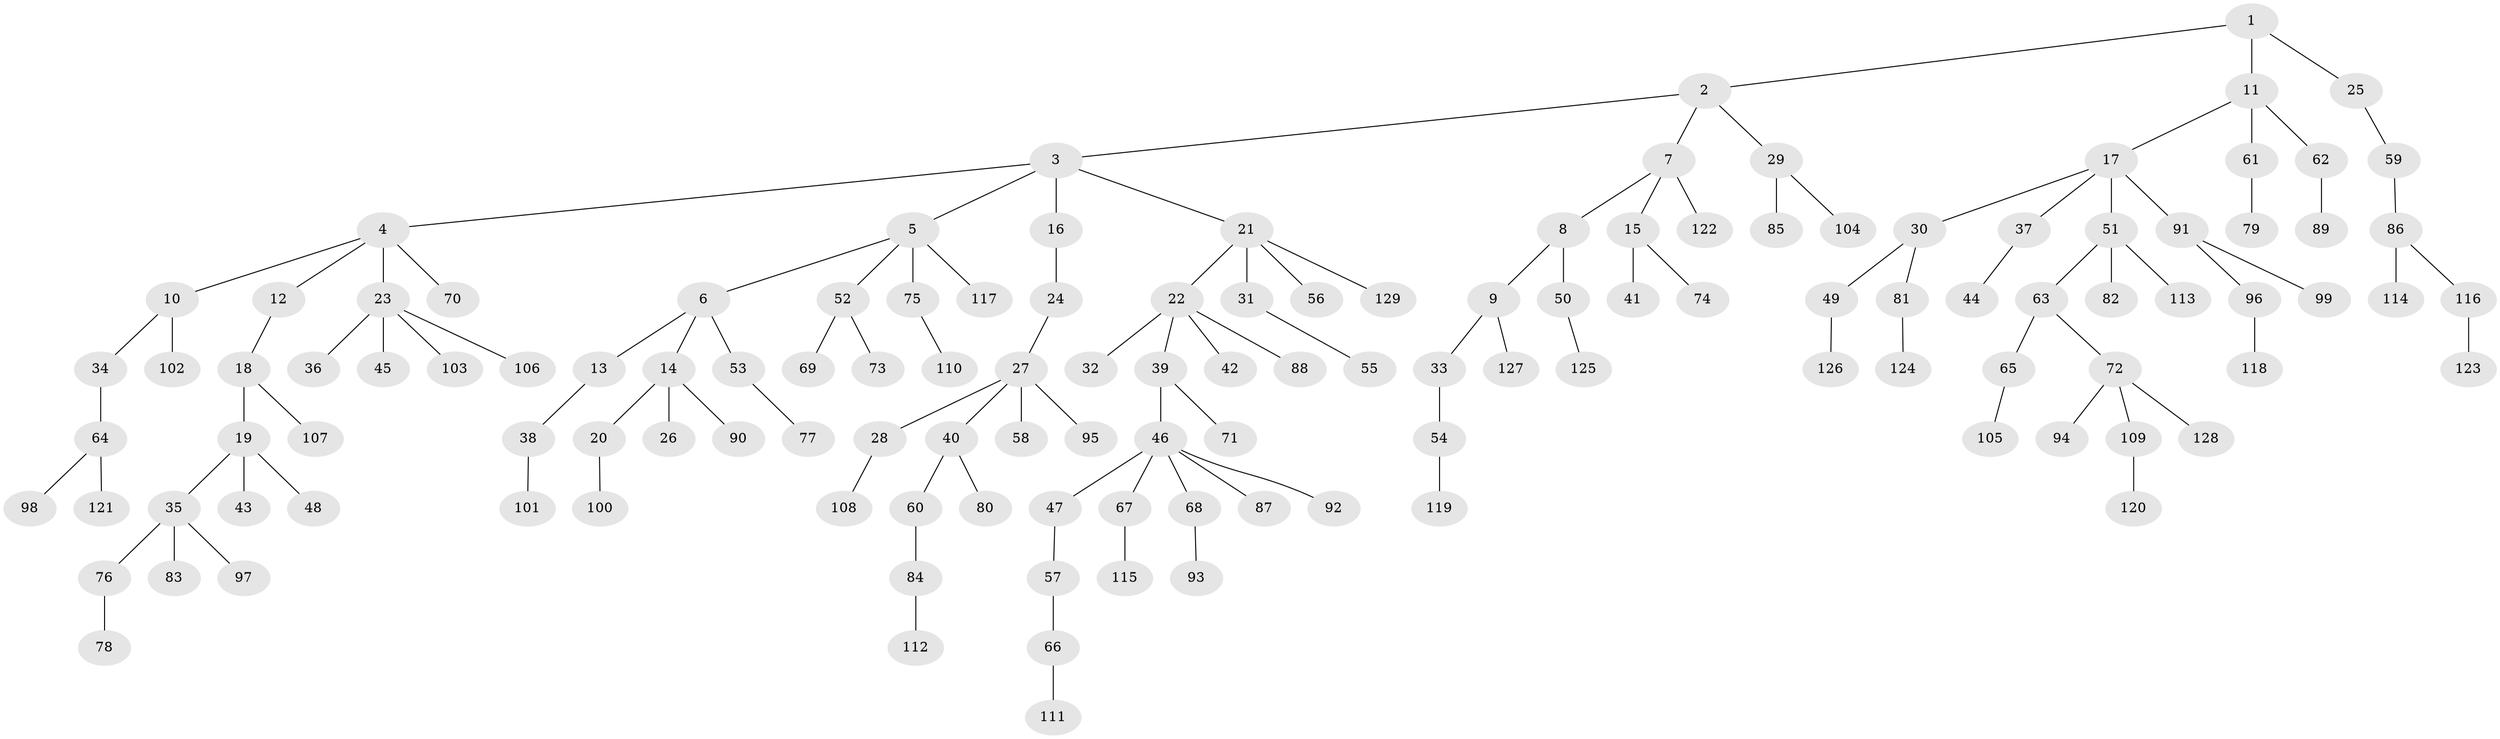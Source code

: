 // Generated by graph-tools (version 1.1) at 2025/26/03/09/25 03:26:31]
// undirected, 129 vertices, 128 edges
graph export_dot {
graph [start="1"]
  node [color=gray90,style=filled];
  1;
  2;
  3;
  4;
  5;
  6;
  7;
  8;
  9;
  10;
  11;
  12;
  13;
  14;
  15;
  16;
  17;
  18;
  19;
  20;
  21;
  22;
  23;
  24;
  25;
  26;
  27;
  28;
  29;
  30;
  31;
  32;
  33;
  34;
  35;
  36;
  37;
  38;
  39;
  40;
  41;
  42;
  43;
  44;
  45;
  46;
  47;
  48;
  49;
  50;
  51;
  52;
  53;
  54;
  55;
  56;
  57;
  58;
  59;
  60;
  61;
  62;
  63;
  64;
  65;
  66;
  67;
  68;
  69;
  70;
  71;
  72;
  73;
  74;
  75;
  76;
  77;
  78;
  79;
  80;
  81;
  82;
  83;
  84;
  85;
  86;
  87;
  88;
  89;
  90;
  91;
  92;
  93;
  94;
  95;
  96;
  97;
  98;
  99;
  100;
  101;
  102;
  103;
  104;
  105;
  106;
  107;
  108;
  109;
  110;
  111;
  112;
  113;
  114;
  115;
  116;
  117;
  118;
  119;
  120;
  121;
  122;
  123;
  124;
  125;
  126;
  127;
  128;
  129;
  1 -- 2;
  1 -- 11;
  1 -- 25;
  2 -- 3;
  2 -- 7;
  2 -- 29;
  3 -- 4;
  3 -- 5;
  3 -- 16;
  3 -- 21;
  4 -- 10;
  4 -- 12;
  4 -- 23;
  4 -- 70;
  5 -- 6;
  5 -- 52;
  5 -- 75;
  5 -- 117;
  6 -- 13;
  6 -- 14;
  6 -- 53;
  7 -- 8;
  7 -- 15;
  7 -- 122;
  8 -- 9;
  8 -- 50;
  9 -- 33;
  9 -- 127;
  10 -- 34;
  10 -- 102;
  11 -- 17;
  11 -- 61;
  11 -- 62;
  12 -- 18;
  13 -- 38;
  14 -- 20;
  14 -- 26;
  14 -- 90;
  15 -- 41;
  15 -- 74;
  16 -- 24;
  17 -- 30;
  17 -- 37;
  17 -- 51;
  17 -- 91;
  18 -- 19;
  18 -- 107;
  19 -- 35;
  19 -- 43;
  19 -- 48;
  20 -- 100;
  21 -- 22;
  21 -- 31;
  21 -- 56;
  21 -- 129;
  22 -- 32;
  22 -- 39;
  22 -- 42;
  22 -- 88;
  23 -- 36;
  23 -- 45;
  23 -- 103;
  23 -- 106;
  24 -- 27;
  25 -- 59;
  27 -- 28;
  27 -- 40;
  27 -- 58;
  27 -- 95;
  28 -- 108;
  29 -- 85;
  29 -- 104;
  30 -- 49;
  30 -- 81;
  31 -- 55;
  33 -- 54;
  34 -- 64;
  35 -- 76;
  35 -- 83;
  35 -- 97;
  37 -- 44;
  38 -- 101;
  39 -- 46;
  39 -- 71;
  40 -- 60;
  40 -- 80;
  46 -- 47;
  46 -- 67;
  46 -- 68;
  46 -- 87;
  46 -- 92;
  47 -- 57;
  49 -- 126;
  50 -- 125;
  51 -- 63;
  51 -- 82;
  51 -- 113;
  52 -- 69;
  52 -- 73;
  53 -- 77;
  54 -- 119;
  57 -- 66;
  59 -- 86;
  60 -- 84;
  61 -- 79;
  62 -- 89;
  63 -- 65;
  63 -- 72;
  64 -- 98;
  64 -- 121;
  65 -- 105;
  66 -- 111;
  67 -- 115;
  68 -- 93;
  72 -- 94;
  72 -- 109;
  72 -- 128;
  75 -- 110;
  76 -- 78;
  81 -- 124;
  84 -- 112;
  86 -- 114;
  86 -- 116;
  91 -- 96;
  91 -- 99;
  96 -- 118;
  109 -- 120;
  116 -- 123;
}

